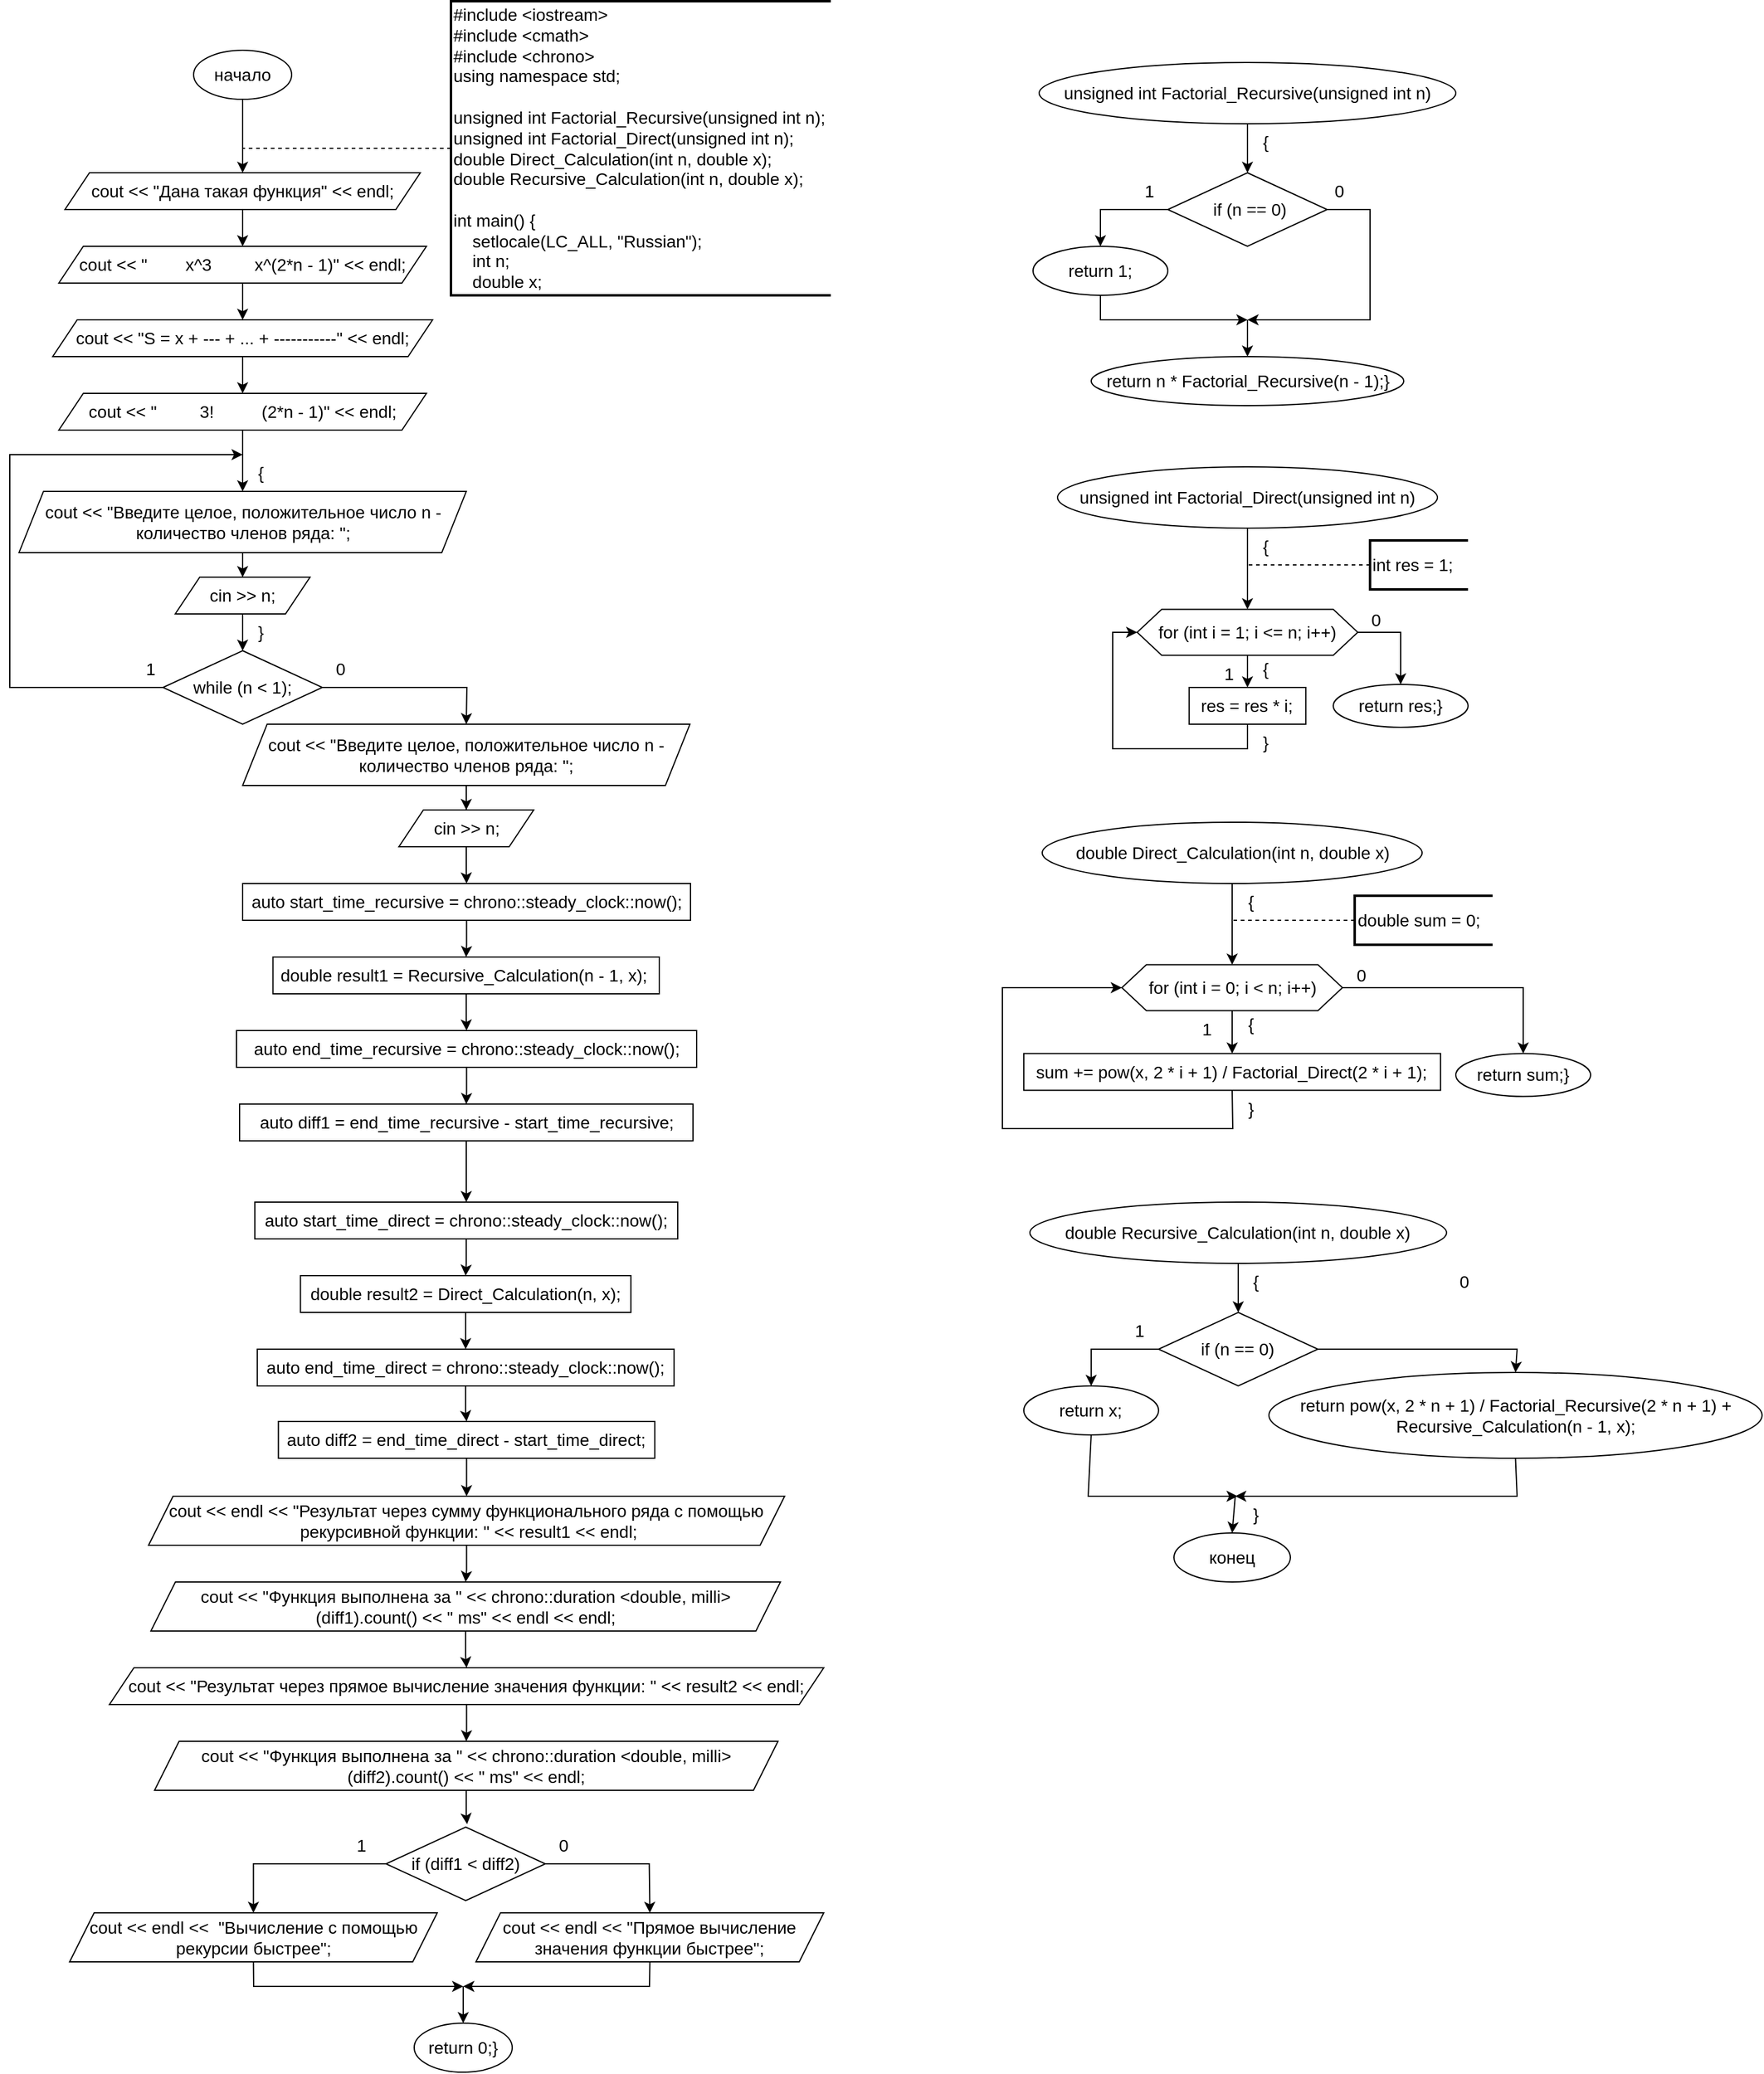 <mxfile version="23.0.2" type="github">
  <diagram name="Страница — 1" id="iy4FejI6_0Sh6tDtgVHV">
    <mxGraphModel dx="2772" dy="1566" grid="1" gridSize="10" guides="1" tooltips="1" connect="1" arrows="1" fold="1" page="1" pageScale="1" pageWidth="827" pageHeight="1169" math="0" shadow="0">
      <root>
        <mxCell id="0" />
        <mxCell id="1" parent="0" />
        <mxCell id="2a4HdgNqKfl-SDhQHy7p-7" style="edgeStyle=orthogonalEdgeStyle;rounded=0;orthogonalLoop=1;jettySize=auto;html=1;entryX=0.5;entryY=0;entryDx=0;entryDy=0;" edge="1" parent="1" source="2a4HdgNqKfl-SDhQHy7p-1" target="2a4HdgNqKfl-SDhQHy7p-3">
          <mxGeometry relative="1" as="geometry" />
        </mxCell>
        <mxCell id="2a4HdgNqKfl-SDhQHy7p-1" value="начало" style="ellipse;whiteSpace=wrap;html=1;fontSize=14;" vertex="1" parent="1">
          <mxGeometry x="300" y="50" width="80" height="40" as="geometry" />
        </mxCell>
        <mxCell id="2a4HdgNqKfl-SDhQHy7p-2" value="&lt;div style=&quot;font-size: 14px;&quot;&gt;#include &amp;lt;iostream&amp;gt;&lt;/div&gt;&lt;div style=&quot;font-size: 14px;&quot;&gt;#include &amp;lt;cmath&amp;gt;&lt;/div&gt;&lt;div style=&quot;font-size: 14px;&quot;&gt;#include &amp;lt;chrono&amp;gt;&lt;/div&gt;&lt;div style=&quot;font-size: 14px;&quot;&gt;using namespace std;&lt;/div&gt;&lt;div style=&quot;font-size: 14px;&quot;&gt;&lt;br style=&quot;font-size: 14px;&quot;&gt;&lt;/div&gt;&lt;div style=&quot;font-size: 14px;&quot;&gt;unsigned int Factorial_Recursive(unsigned int n);&lt;/div&gt;&lt;div style=&quot;font-size: 14px;&quot;&gt;unsigned int Factorial_Direct(unsigned int n);&lt;/div&gt;&lt;div style=&quot;font-size: 14px;&quot;&gt;double Direct_Calculation(int n, double x);&lt;/div&gt;&lt;div style=&quot;font-size: 14px;&quot;&gt;double Recursive_Calculation(int n, double x);&lt;/div&gt;&lt;div style=&quot;font-size: 14px;&quot;&gt;&lt;br style=&quot;font-size: 14px;&quot;&gt;&lt;/div&gt;&lt;div style=&quot;font-size: 14px;&quot;&gt;int main() {&lt;/div&gt;&lt;div style=&quot;font-size: 14px;&quot;&gt;&amp;nbsp; &amp;nbsp; setlocale(LC_ALL, &quot;Russian&quot;);&lt;/div&gt;&lt;div style=&quot;font-size: 14px;&quot;&gt;&amp;nbsp; &amp;nbsp; int n;&lt;/div&gt;&lt;div style=&quot;font-size: 14px;&quot;&gt;&amp;nbsp; &amp;nbsp; double x;&lt;/div&gt;" style="strokeWidth=2;html=1;shape=mxgraph.flowchart.annotation_1;align=left;pointerEvents=1;fontSize=14;" vertex="1" parent="1">
          <mxGeometry x="510" y="10" width="310" height="240" as="geometry" />
        </mxCell>
        <mxCell id="2a4HdgNqKfl-SDhQHy7p-9" style="edgeStyle=orthogonalEdgeStyle;rounded=0;orthogonalLoop=1;jettySize=auto;html=1;entryX=0.5;entryY=0;entryDx=0;entryDy=0;" edge="1" parent="1" source="2a4HdgNqKfl-SDhQHy7p-3" target="2a4HdgNqKfl-SDhQHy7p-4">
          <mxGeometry relative="1" as="geometry" />
        </mxCell>
        <mxCell id="2a4HdgNqKfl-SDhQHy7p-3" value="cout &amp;lt;&amp;lt; &quot;Дана такая функция&quot; &amp;lt;&amp;lt; endl;" style="shape=parallelogram;perimeter=parallelogramPerimeter;whiteSpace=wrap;html=1;fixedSize=1;fontSize=14;" vertex="1" parent="1">
          <mxGeometry x="195" y="150" width="290" height="30" as="geometry" />
        </mxCell>
        <mxCell id="2a4HdgNqKfl-SDhQHy7p-10" style="edgeStyle=orthogonalEdgeStyle;rounded=0;orthogonalLoop=1;jettySize=auto;html=1;entryX=0.5;entryY=0;entryDx=0;entryDy=0;" edge="1" parent="1" source="2a4HdgNqKfl-SDhQHy7p-4" target="2a4HdgNqKfl-SDhQHy7p-5">
          <mxGeometry relative="1" as="geometry" />
        </mxCell>
        <mxCell id="2a4HdgNqKfl-SDhQHy7p-4" value="cout &amp;lt;&amp;lt; &quot;&amp;nbsp; &amp;nbsp; &amp;nbsp; &amp;nbsp; x^3&amp;nbsp; &amp;nbsp; &amp;nbsp; &amp;nbsp; &amp;nbsp;x^(2*n - 1)&quot; &amp;lt;&amp;lt; endl;" style="shape=parallelogram;perimeter=parallelogramPerimeter;whiteSpace=wrap;html=1;fixedSize=1;fontSize=14;" vertex="1" parent="1">
          <mxGeometry x="190" y="210" width="300" height="30" as="geometry" />
        </mxCell>
        <mxCell id="2a4HdgNqKfl-SDhQHy7p-11" style="edgeStyle=orthogonalEdgeStyle;rounded=0;orthogonalLoop=1;jettySize=auto;html=1;entryX=0.5;entryY=0;entryDx=0;entryDy=0;" edge="1" parent="1" source="2a4HdgNqKfl-SDhQHy7p-5" target="2a4HdgNqKfl-SDhQHy7p-6">
          <mxGeometry relative="1" as="geometry" />
        </mxCell>
        <mxCell id="2a4HdgNqKfl-SDhQHy7p-5" value="cout &amp;lt;&amp;lt; &quot;S = x + --- + ... + -----------&quot; &amp;lt;&amp;lt; endl;" style="shape=parallelogram;perimeter=parallelogramPerimeter;whiteSpace=wrap;html=1;fixedSize=1;fontSize=14;" vertex="1" parent="1">
          <mxGeometry x="185" y="270" width="310" height="30" as="geometry" />
        </mxCell>
        <mxCell id="2a4HdgNqKfl-SDhQHy7p-15" style="edgeStyle=orthogonalEdgeStyle;rounded=0;orthogonalLoop=1;jettySize=auto;html=1;entryX=0.5;entryY=0;entryDx=0;entryDy=0;" edge="1" parent="1" source="2a4HdgNqKfl-SDhQHy7p-6" target="2a4HdgNqKfl-SDhQHy7p-13">
          <mxGeometry relative="1" as="geometry" />
        </mxCell>
        <mxCell id="2a4HdgNqKfl-SDhQHy7p-6" value="cout &amp;lt;&amp;lt; &quot;&amp;nbsp; &amp;nbsp; &amp;nbsp; &amp;nbsp; &amp;nbsp;3!&amp;nbsp; &amp;nbsp; &amp;nbsp; &amp;nbsp; &amp;nbsp; (2*n - 1)&quot; &amp;lt;&amp;lt; endl;" style="shape=parallelogram;perimeter=parallelogramPerimeter;whiteSpace=wrap;html=1;fixedSize=1;fontSize=14;" vertex="1" parent="1">
          <mxGeometry x="190" y="330" width="300" height="30" as="geometry" />
        </mxCell>
        <mxCell id="2a4HdgNqKfl-SDhQHy7p-8" value="" style="endArrow=none;dashed=1;html=1;rounded=0;exitX=0;exitY=0.5;exitDx=0;exitDy=0;exitPerimeter=0;" edge="1" parent="1" source="2a4HdgNqKfl-SDhQHy7p-2">
          <mxGeometry width="50" height="50" relative="1" as="geometry">
            <mxPoint x="520" y="190" as="sourcePoint" />
            <mxPoint x="340" y="130" as="targetPoint" />
          </mxGeometry>
        </mxCell>
        <mxCell id="2a4HdgNqKfl-SDhQHy7p-12" style="edgeStyle=orthogonalEdgeStyle;rounded=0;orthogonalLoop=1;jettySize=auto;html=1;entryX=0.5;entryY=0;entryDx=0;entryDy=0;" edge="1" parent="1" source="2a4HdgNqKfl-SDhQHy7p-13" target="2a4HdgNqKfl-SDhQHy7p-14">
          <mxGeometry relative="1" as="geometry" />
        </mxCell>
        <mxCell id="2a4HdgNqKfl-SDhQHy7p-13" value="cout &amp;lt;&amp;lt; &quot;Введите целое, положительное число n - количество членов ряда: &quot;;" style="shape=parallelogram;perimeter=parallelogramPerimeter;whiteSpace=wrap;html=1;fixedSize=1;fontSize=14;" vertex="1" parent="1">
          <mxGeometry x="157.5" y="410" width="365" height="50" as="geometry" />
        </mxCell>
        <mxCell id="2a4HdgNqKfl-SDhQHy7p-17" style="edgeStyle=orthogonalEdgeStyle;rounded=0;orthogonalLoop=1;jettySize=auto;html=1;entryX=0.5;entryY=0;entryDx=0;entryDy=0;" edge="1" parent="1" source="2a4HdgNqKfl-SDhQHy7p-14" target="2a4HdgNqKfl-SDhQHy7p-16">
          <mxGeometry relative="1" as="geometry" />
        </mxCell>
        <mxCell id="2a4HdgNqKfl-SDhQHy7p-14" value="cin &amp;gt;&amp;gt; n;" style="shape=parallelogram;perimeter=parallelogramPerimeter;whiteSpace=wrap;html=1;fixedSize=1;fontSize=14;" vertex="1" parent="1">
          <mxGeometry x="285" y="480" width="110" height="30" as="geometry" />
        </mxCell>
        <mxCell id="2a4HdgNqKfl-SDhQHy7p-16" value="&lt;font style=&quot;font-size: 14px;&quot;&gt;while (n &amp;lt; 1);&lt;/font&gt;" style="rhombus;whiteSpace=wrap;html=1;" vertex="1" parent="1">
          <mxGeometry x="275" y="540" width="130" height="60" as="geometry" />
        </mxCell>
        <mxCell id="2a4HdgNqKfl-SDhQHy7p-18" value="" style="endArrow=classic;html=1;rounded=0;exitX=0;exitY=0.5;exitDx=0;exitDy=0;" edge="1" parent="1" source="2a4HdgNqKfl-SDhQHy7p-16">
          <mxGeometry width="50" height="50" relative="1" as="geometry">
            <mxPoint x="510" y="450" as="sourcePoint" />
            <mxPoint x="340" y="380" as="targetPoint" />
            <Array as="points">
              <mxPoint x="150" y="570" />
              <mxPoint x="150" y="380" />
            </Array>
          </mxGeometry>
        </mxCell>
        <mxCell id="2a4HdgNqKfl-SDhQHy7p-19" value="&lt;font style=&quot;font-size: 14px;&quot;&gt;{&lt;/font&gt;" style="text;html=1;strokeColor=none;fillColor=none;align=center;verticalAlign=middle;whiteSpace=wrap;rounded=0;" vertex="1" parent="1">
          <mxGeometry x="340" y="380" width="30" height="30" as="geometry" />
        </mxCell>
        <mxCell id="2a4HdgNqKfl-SDhQHy7p-20" value="&lt;font style=&quot;font-size: 14px;&quot;&gt;}&lt;/font&gt;" style="text;html=1;strokeColor=none;fillColor=none;align=center;verticalAlign=middle;whiteSpace=wrap;rounded=0;" vertex="1" parent="1">
          <mxGeometry x="340" y="510" width="30" height="30" as="geometry" />
        </mxCell>
        <mxCell id="2a4HdgNqKfl-SDhQHy7p-21" value="&lt;font style=&quot;font-size: 14px;&quot;&gt;1&lt;/font&gt;" style="text;html=1;strokeColor=none;fillColor=none;align=center;verticalAlign=middle;whiteSpace=wrap;rounded=0;" vertex="1" parent="1">
          <mxGeometry x="250" y="540" width="30" height="30" as="geometry" />
        </mxCell>
        <mxCell id="2a4HdgNqKfl-SDhQHy7p-22" value="&lt;font style=&quot;font-size: 14px;&quot;&gt;0&lt;/font&gt;" style="text;html=1;strokeColor=none;fillColor=none;align=center;verticalAlign=middle;whiteSpace=wrap;rounded=0;" vertex="1" parent="1">
          <mxGeometry x="405" y="540" width="30" height="30" as="geometry" />
        </mxCell>
        <mxCell id="2a4HdgNqKfl-SDhQHy7p-23" style="edgeStyle=orthogonalEdgeStyle;rounded=0;orthogonalLoop=1;jettySize=auto;html=1;entryX=0.5;entryY=0;entryDx=0;entryDy=0;" edge="1" parent="1" source="2a4HdgNqKfl-SDhQHy7p-24" target="2a4HdgNqKfl-SDhQHy7p-25">
          <mxGeometry relative="1" as="geometry" />
        </mxCell>
        <mxCell id="2a4HdgNqKfl-SDhQHy7p-24" value="cout &amp;lt;&amp;lt; &quot;Введите целое, положительное число n - количество членов ряда: &quot;;" style="shape=parallelogram;perimeter=parallelogramPerimeter;whiteSpace=wrap;html=1;fixedSize=1;fontSize=14;" vertex="1" parent="1">
          <mxGeometry x="340" y="600" width="365" height="50" as="geometry" />
        </mxCell>
        <mxCell id="2a4HdgNqKfl-SDhQHy7p-29" style="edgeStyle=orthogonalEdgeStyle;rounded=0;orthogonalLoop=1;jettySize=auto;html=1;entryX=0.5;entryY=0;entryDx=0;entryDy=0;" edge="1" parent="1" source="2a4HdgNqKfl-SDhQHy7p-25" target="2a4HdgNqKfl-SDhQHy7p-28">
          <mxGeometry relative="1" as="geometry" />
        </mxCell>
        <mxCell id="2a4HdgNqKfl-SDhQHy7p-25" value="cin &amp;gt;&amp;gt; n;" style="shape=parallelogram;perimeter=parallelogramPerimeter;whiteSpace=wrap;html=1;fixedSize=1;fontSize=14;" vertex="1" parent="1">
          <mxGeometry x="467.5" y="670" width="110" height="30" as="geometry" />
        </mxCell>
        <mxCell id="2a4HdgNqKfl-SDhQHy7p-27" value="" style="endArrow=classic;html=1;rounded=0;exitX=1;exitY=0.5;exitDx=0;exitDy=0;entryX=0.5;entryY=0;entryDx=0;entryDy=0;" edge="1" parent="1" source="2a4HdgNqKfl-SDhQHy7p-16" target="2a4HdgNqKfl-SDhQHy7p-24">
          <mxGeometry width="50" height="50" relative="1" as="geometry">
            <mxPoint x="630" y="560" as="sourcePoint" />
            <mxPoint x="680" y="510" as="targetPoint" />
            <Array as="points">
              <mxPoint x="523" y="570" />
            </Array>
          </mxGeometry>
        </mxCell>
        <mxCell id="2a4HdgNqKfl-SDhQHy7p-33" style="edgeStyle=orthogonalEdgeStyle;rounded=0;orthogonalLoop=1;jettySize=auto;html=1;entryX=0.5;entryY=0;entryDx=0;entryDy=0;" edge="1" parent="1" source="2a4HdgNqKfl-SDhQHy7p-28" target="2a4HdgNqKfl-SDhQHy7p-30">
          <mxGeometry relative="1" as="geometry" />
        </mxCell>
        <mxCell id="2a4HdgNqKfl-SDhQHy7p-28" value="&lt;font style=&quot;font-size: 14px;&quot;&gt;auto start_time_recursive = chrono::steady_clock::now();&lt;/font&gt;" style="rounded=0;whiteSpace=wrap;html=1;" vertex="1" parent="1">
          <mxGeometry x="340" y="730" width="365.5" height="30" as="geometry" />
        </mxCell>
        <mxCell id="2a4HdgNqKfl-SDhQHy7p-34" style="edgeStyle=orthogonalEdgeStyle;rounded=0;orthogonalLoop=1;jettySize=auto;html=1;entryX=0.5;entryY=0;entryDx=0;entryDy=0;" edge="1" parent="1" source="2a4HdgNqKfl-SDhQHy7p-30" target="2a4HdgNqKfl-SDhQHy7p-31">
          <mxGeometry relative="1" as="geometry" />
        </mxCell>
        <mxCell id="2a4HdgNqKfl-SDhQHy7p-30" value="&lt;font style=&quot;font-size: 14px;&quot;&gt;double result1 = Recursive_Calculation(n - 1, x);&amp;nbsp;&lt;/font&gt;" style="rounded=0;whiteSpace=wrap;html=1;" vertex="1" parent="1">
          <mxGeometry x="364.75" y="790" width="315.25" height="30" as="geometry" />
        </mxCell>
        <mxCell id="2a4HdgNqKfl-SDhQHy7p-35" style="edgeStyle=orthogonalEdgeStyle;rounded=0;orthogonalLoop=1;jettySize=auto;html=1;entryX=0.5;entryY=0;entryDx=0;entryDy=0;" edge="1" parent="1" source="2a4HdgNqKfl-SDhQHy7p-31" target="2a4HdgNqKfl-SDhQHy7p-32">
          <mxGeometry relative="1" as="geometry" />
        </mxCell>
        <mxCell id="2a4HdgNqKfl-SDhQHy7p-31" value="&lt;font style=&quot;font-size: 14px;&quot;&gt;auto end_time_recursive = chrono::steady_clock::now();&lt;/font&gt;" style="rounded=0;whiteSpace=wrap;html=1;" vertex="1" parent="1">
          <mxGeometry x="335" y="850" width="375.5" height="30" as="geometry" />
        </mxCell>
        <mxCell id="2a4HdgNqKfl-SDhQHy7p-43" style="edgeStyle=orthogonalEdgeStyle;rounded=0;orthogonalLoop=1;jettySize=auto;html=1;entryX=0.5;entryY=0;entryDx=0;entryDy=0;" edge="1" parent="1" source="2a4HdgNqKfl-SDhQHy7p-32" target="2a4HdgNqKfl-SDhQHy7p-37">
          <mxGeometry relative="1" as="geometry" />
        </mxCell>
        <mxCell id="2a4HdgNqKfl-SDhQHy7p-32" value="&lt;font style=&quot;font-size: 14px;&quot;&gt;auto diff1 = end_time_recursive - start_time_recursive;&lt;/font&gt;" style="rounded=0;whiteSpace=wrap;html=1;" vertex="1" parent="1">
          <mxGeometry x="337.5" y="910" width="370" height="30" as="geometry" />
        </mxCell>
        <mxCell id="2a4HdgNqKfl-SDhQHy7p-36" style="edgeStyle=orthogonalEdgeStyle;rounded=0;orthogonalLoop=1;jettySize=auto;html=1;entryX=0.5;entryY=0;entryDx=0;entryDy=0;" edge="1" parent="1" source="2a4HdgNqKfl-SDhQHy7p-37" target="2a4HdgNqKfl-SDhQHy7p-39">
          <mxGeometry relative="1" as="geometry" />
        </mxCell>
        <mxCell id="2a4HdgNqKfl-SDhQHy7p-37" value="&lt;font style=&quot;font-size: 14px;&quot;&gt;auto start_time_direct = chrono::steady_clock::now();&lt;/font&gt;" style="rounded=0;whiteSpace=wrap;html=1;" vertex="1" parent="1">
          <mxGeometry x="349.94" y="990" width="345.13" height="30" as="geometry" />
        </mxCell>
        <mxCell id="2a4HdgNqKfl-SDhQHy7p-38" style="edgeStyle=orthogonalEdgeStyle;rounded=0;orthogonalLoop=1;jettySize=auto;html=1;entryX=0.5;entryY=0;entryDx=0;entryDy=0;" edge="1" parent="1" source="2a4HdgNqKfl-SDhQHy7p-39" target="2a4HdgNqKfl-SDhQHy7p-41">
          <mxGeometry relative="1" as="geometry" />
        </mxCell>
        <mxCell id="2a4HdgNqKfl-SDhQHy7p-39" value="&lt;font style=&quot;font-size: 14px;&quot;&gt;double result2 = Direct_Calculation(n, x);&lt;/font&gt;" style="rounded=0;whiteSpace=wrap;html=1;" vertex="1" parent="1">
          <mxGeometry x="387.19" y="1050" width="269.63" height="30" as="geometry" />
        </mxCell>
        <mxCell id="2a4HdgNqKfl-SDhQHy7p-40" style="edgeStyle=orthogonalEdgeStyle;rounded=0;orthogonalLoop=1;jettySize=auto;html=1;entryX=0.5;entryY=0;entryDx=0;entryDy=0;" edge="1" parent="1" source="2a4HdgNqKfl-SDhQHy7p-41" target="2a4HdgNqKfl-SDhQHy7p-42">
          <mxGeometry relative="1" as="geometry" />
        </mxCell>
        <mxCell id="2a4HdgNqKfl-SDhQHy7p-41" value="&lt;font style=&quot;font-size: 14px;&quot;&gt;auto end_time_direct = chrono::steady_clock::now();&lt;/font&gt;" style="rounded=0;whiteSpace=wrap;html=1;" vertex="1" parent="1">
          <mxGeometry x="351.94" y="1110" width="340.13" height="30" as="geometry" />
        </mxCell>
        <mxCell id="2a4HdgNqKfl-SDhQHy7p-48" style="edgeStyle=orthogonalEdgeStyle;rounded=0;orthogonalLoop=1;jettySize=auto;html=1;entryX=0.5;entryY=0;entryDx=0;entryDy=0;" edge="1" parent="1" source="2a4HdgNqKfl-SDhQHy7p-42" target="2a4HdgNqKfl-SDhQHy7p-45">
          <mxGeometry relative="1" as="geometry" />
        </mxCell>
        <mxCell id="2a4HdgNqKfl-SDhQHy7p-42" value="&lt;font style=&quot;font-size: 14px;&quot;&gt;auto diff2 = end_time_direct - start_time_direct;&lt;/font&gt;" style="rounded=0;whiteSpace=wrap;html=1;" vertex="1" parent="1">
          <mxGeometry x="369.19" y="1169" width="307.13" height="30" as="geometry" />
        </mxCell>
        <mxCell id="2a4HdgNqKfl-SDhQHy7p-44" style="edgeStyle=orthogonalEdgeStyle;rounded=0;orthogonalLoop=1;jettySize=auto;html=1;entryX=0.5;entryY=0;entryDx=0;entryDy=0;" edge="1" parent="1" source="2a4HdgNqKfl-SDhQHy7p-45" target="2a4HdgNqKfl-SDhQHy7p-46">
          <mxGeometry relative="1" as="geometry" />
        </mxCell>
        <mxCell id="2a4HdgNqKfl-SDhQHy7p-45" value="cout &amp;lt;&amp;lt; endl &amp;lt;&amp;lt; &quot;Результат через сумму&amp;nbsp;функционального ряда с помощью&lt;br&gt;&amp;nbsp;рекурсивной функции: &quot; &amp;lt;&amp;lt; result1 &amp;lt;&amp;lt; endl;" style="shape=parallelogram;perimeter=parallelogramPerimeter;whiteSpace=wrap;html=1;fixedSize=1;fontSize=14;" vertex="1" parent="1">
          <mxGeometry x="263.23" y="1230" width="519.06" height="40" as="geometry" />
        </mxCell>
        <mxCell id="2a4HdgNqKfl-SDhQHy7p-52" style="edgeStyle=orthogonalEdgeStyle;rounded=0;orthogonalLoop=1;jettySize=auto;html=1;entryX=0.5;entryY=0;entryDx=0;entryDy=0;" edge="1" parent="1" source="2a4HdgNqKfl-SDhQHy7p-46" target="2a4HdgNqKfl-SDhQHy7p-50">
          <mxGeometry relative="1" as="geometry" />
        </mxCell>
        <mxCell id="2a4HdgNqKfl-SDhQHy7p-46" value="cout &amp;lt;&amp;lt; &quot;Функция выполнена за &quot; &amp;lt;&amp;lt;&amp;nbsp;chrono::duration &amp;lt;double, milli&amp;gt;(diff1).count() &amp;lt;&amp;lt; &quot; ms&quot; &amp;lt;&amp;lt; endl &amp;lt;&amp;lt; endl;" style="shape=parallelogram;perimeter=parallelogramPerimeter;whiteSpace=wrap;html=1;fixedSize=1;fontSize=14;" vertex="1" parent="1">
          <mxGeometry x="265.15" y="1300" width="513.71" height="40" as="geometry" />
        </mxCell>
        <mxCell id="2a4HdgNqKfl-SDhQHy7p-49" style="edgeStyle=orthogonalEdgeStyle;rounded=0;orthogonalLoop=1;jettySize=auto;html=1;entryX=0.5;entryY=0;entryDx=0;entryDy=0;" edge="1" parent="1" source="2a4HdgNqKfl-SDhQHy7p-50" target="2a4HdgNqKfl-SDhQHy7p-51">
          <mxGeometry relative="1" as="geometry" />
        </mxCell>
        <mxCell id="2a4HdgNqKfl-SDhQHy7p-50" value="cout &amp;lt;&amp;lt; &quot;Результат через прямое вычисление значения функции: &quot; &amp;lt;&amp;lt; result2 &amp;lt;&amp;lt; endl;" style="shape=parallelogram;perimeter=parallelogramPerimeter;whiteSpace=wrap;html=1;fixedSize=1;fontSize=14;" vertex="1" parent="1">
          <mxGeometry x="231.29" y="1370" width="582.93" height="30" as="geometry" />
        </mxCell>
        <mxCell id="2a4HdgNqKfl-SDhQHy7p-51" value="cout &amp;lt;&amp;lt; &quot;Функция выполнена за &quot; &amp;lt;&amp;lt;&amp;nbsp;chrono::duration &amp;lt;double, milli&amp;gt;(diff2).count() &amp;lt;&amp;lt; &quot; ms&quot; &amp;lt;&amp;lt; endl;" style="shape=parallelogram;perimeter=parallelogramPerimeter;whiteSpace=wrap;html=1;fixedSize=1;fontSize=14;" vertex="1" parent="1">
          <mxGeometry x="268.14" y="1430" width="508.73" height="40" as="geometry" />
        </mxCell>
        <mxCell id="2a4HdgNqKfl-SDhQHy7p-53" value="&lt;font style=&quot;font-size: 14px;&quot;&gt;if (diff1 &amp;lt; diff2)&lt;/font&gt;" style="rhombus;whiteSpace=wrap;html=1;" vertex="1" parent="1">
          <mxGeometry x="457.01" y="1500" width="130" height="60" as="geometry" />
        </mxCell>
        <mxCell id="2a4HdgNqKfl-SDhQHy7p-55" value="cout &amp;lt;&amp;lt; endl &amp;lt;&amp;lt;&amp;nbsp; &quot;Вычисление с помощью рекурсии быстрее&quot;;" style="shape=parallelogram;perimeter=parallelogramPerimeter;whiteSpace=wrap;html=1;fixedSize=1;fontSize=14;" vertex="1" parent="1">
          <mxGeometry x="198.81" y="1570" width="300" height="40" as="geometry" />
        </mxCell>
        <mxCell id="2a4HdgNqKfl-SDhQHy7p-56" value="cout &amp;lt;&amp;lt; endl &amp;lt;&amp;lt; &quot;Прямое вычисление значения функции быстрее&quot;;" style="shape=parallelogram;perimeter=parallelogramPerimeter;whiteSpace=wrap;html=1;fixedSize=1;fontSize=14;" vertex="1" parent="1">
          <mxGeometry x="530.41" y="1570" width="283.81" height="40" as="geometry" />
        </mxCell>
        <mxCell id="2a4HdgNqKfl-SDhQHy7p-57" value="" style="endArrow=classic;html=1;rounded=0;exitX=1;exitY=0.5;exitDx=0;exitDy=0;entryX=0.5;entryY=0;entryDx=0;entryDy=0;" edge="1" parent="1" source="2a4HdgNqKfl-SDhQHy7p-53" target="2a4HdgNqKfl-SDhQHy7p-56">
          <mxGeometry width="50" height="50" relative="1" as="geometry">
            <mxPoint x="583.81" y="1490" as="sourcePoint" />
            <mxPoint x="671.905" y="1570" as="targetPoint" />
            <Array as="points">
              <mxPoint x="671.81" y="1530" />
            </Array>
          </mxGeometry>
        </mxCell>
        <mxCell id="2a4HdgNqKfl-SDhQHy7p-58" value="" style="endArrow=classic;html=1;rounded=0;exitX=0;exitY=0.5;exitDx=0;exitDy=0;entryX=0.5;entryY=0;entryDx=0;entryDy=0;" edge="1" parent="1" source="2a4HdgNqKfl-SDhQHy7p-53" target="2a4HdgNqKfl-SDhQHy7p-55">
          <mxGeometry width="50" height="50" relative="1" as="geometry">
            <mxPoint x="583.81" y="1490" as="sourcePoint" />
            <mxPoint x="633.81" y="1440" as="targetPoint" />
            <Array as="points">
              <mxPoint x="348.81" y="1530" />
            </Array>
          </mxGeometry>
        </mxCell>
        <mxCell id="2a4HdgNqKfl-SDhQHy7p-59" value="&lt;font style=&quot;font-size: 14px;&quot;&gt;1&lt;/font&gt;" style="text;html=1;strokeColor=none;fillColor=none;align=center;verticalAlign=middle;whiteSpace=wrap;rounded=0;" vertex="1" parent="1">
          <mxGeometry x="421.57" y="1500" width="30" height="30" as="geometry" />
        </mxCell>
        <mxCell id="2a4HdgNqKfl-SDhQHy7p-60" value="&lt;font style=&quot;font-size: 14px;&quot;&gt;0&lt;/font&gt;" style="text;html=1;strokeColor=none;fillColor=none;align=center;verticalAlign=middle;whiteSpace=wrap;rounded=0;" vertex="1" parent="1">
          <mxGeometry x="587.01" y="1500" width="30" height="30" as="geometry" />
        </mxCell>
        <mxCell id="2a4HdgNqKfl-SDhQHy7p-61" style="edgeStyle=orthogonalEdgeStyle;rounded=0;orthogonalLoop=1;jettySize=auto;html=1;entryX=0.509;entryY=-0.039;entryDx=0;entryDy=0;entryPerimeter=0;" edge="1" parent="1" source="2a4HdgNqKfl-SDhQHy7p-51" target="2a4HdgNqKfl-SDhQHy7p-53">
          <mxGeometry relative="1" as="geometry" />
        </mxCell>
        <mxCell id="2a4HdgNqKfl-SDhQHy7p-62" value="" style="endArrow=classic;html=1;rounded=0;exitX=0.5;exitY=1;exitDx=0;exitDy=0;" edge="1" parent="1" source="2a4HdgNqKfl-SDhQHy7p-55">
          <mxGeometry width="50" height="50" relative="1" as="geometry">
            <mxPoint x="640" y="1590" as="sourcePoint" />
            <mxPoint x="520" y="1630" as="targetPoint" />
            <Array as="points">
              <mxPoint x="349" y="1630" />
            </Array>
          </mxGeometry>
        </mxCell>
        <mxCell id="2a4HdgNqKfl-SDhQHy7p-63" value="" style="endArrow=classic;html=1;rounded=0;exitX=0.5;exitY=1;exitDx=0;exitDy=0;" edge="1" parent="1" source="2a4HdgNqKfl-SDhQHy7p-56">
          <mxGeometry width="50" height="50" relative="1" as="geometry">
            <mxPoint x="540" y="1600" as="sourcePoint" />
            <mxPoint x="520" y="1630" as="targetPoint" />
            <Array as="points">
              <mxPoint x="672" y="1630" />
            </Array>
          </mxGeometry>
        </mxCell>
        <mxCell id="2a4HdgNqKfl-SDhQHy7p-64" value="return 0;}" style="ellipse;whiteSpace=wrap;html=1;fontSize=14;" vertex="1" parent="1">
          <mxGeometry x="480" y="1660" width="80" height="40" as="geometry" />
        </mxCell>
        <mxCell id="2a4HdgNqKfl-SDhQHy7p-65" value="" style="endArrow=classic;html=1;rounded=0;entryX=0.5;entryY=0;entryDx=0;entryDy=0;" edge="1" parent="1" target="2a4HdgNqKfl-SDhQHy7p-64">
          <mxGeometry width="50" height="50" relative="1" as="geometry">
            <mxPoint x="520" y="1630" as="sourcePoint" />
            <mxPoint x="760" y="1570" as="targetPoint" />
          </mxGeometry>
        </mxCell>
        <mxCell id="2a4HdgNqKfl-SDhQHy7p-68" style="edgeStyle=orthogonalEdgeStyle;rounded=0;orthogonalLoop=1;jettySize=auto;html=1;entryX=0.5;entryY=0;entryDx=0;entryDy=0;" edge="1" parent="1" source="2a4HdgNqKfl-SDhQHy7p-66" target="2a4HdgNqKfl-SDhQHy7p-67">
          <mxGeometry relative="1" as="geometry" />
        </mxCell>
        <mxCell id="2a4HdgNqKfl-SDhQHy7p-66" value="unsigned int Factorial_Recursive(unsigned int n)" style="ellipse;whiteSpace=wrap;html=1;fontSize=14;" vertex="1" parent="1">
          <mxGeometry x="990" y="60" width="340" height="50" as="geometry" />
        </mxCell>
        <mxCell id="2a4HdgNqKfl-SDhQHy7p-67" value="&lt;font style=&quot;font-size: 14px;&quot;&gt;&amp;nbsp;if (n == 0)&lt;/font&gt;" style="rhombus;whiteSpace=wrap;html=1;" vertex="1" parent="1">
          <mxGeometry x="1095" y="150" width="130" height="60" as="geometry" />
        </mxCell>
        <mxCell id="2a4HdgNqKfl-SDhQHy7p-69" value="return 1;" style="ellipse;whiteSpace=wrap;html=1;fontSize=14;" vertex="1" parent="1">
          <mxGeometry x="985" y="210" width="110" height="40" as="geometry" />
        </mxCell>
        <mxCell id="2a4HdgNqKfl-SDhQHy7p-71" value="" style="endArrow=classic;html=1;rounded=0;exitX=0;exitY=0.5;exitDx=0;exitDy=0;entryX=0.5;entryY=0;entryDx=0;entryDy=0;" edge="1" parent="1" source="2a4HdgNqKfl-SDhQHy7p-67" target="2a4HdgNqKfl-SDhQHy7p-69">
          <mxGeometry width="50" height="50" relative="1" as="geometry">
            <mxPoint x="1070" y="180" as="sourcePoint" />
            <mxPoint x="1120" y="130" as="targetPoint" />
            <Array as="points">
              <mxPoint x="1040" y="180" />
            </Array>
          </mxGeometry>
        </mxCell>
        <mxCell id="2a4HdgNqKfl-SDhQHy7p-72" value="" style="endArrow=classic;html=1;rounded=0;exitX=1;exitY=0.5;exitDx=0;exitDy=0;" edge="1" parent="1" source="2a4HdgNqKfl-SDhQHy7p-67">
          <mxGeometry width="50" height="50" relative="1" as="geometry">
            <mxPoint x="1240" y="200" as="sourcePoint" />
            <mxPoint x="1160" y="270" as="targetPoint" />
            <Array as="points">
              <mxPoint x="1260" y="180" />
              <mxPoint x="1260" y="270" />
            </Array>
          </mxGeometry>
        </mxCell>
        <mxCell id="2a4HdgNqKfl-SDhQHy7p-73" value="" style="endArrow=classic;html=1;rounded=0;exitX=0.5;exitY=1;exitDx=0;exitDy=0;" edge="1" parent="1" source="2a4HdgNqKfl-SDhQHy7p-69">
          <mxGeometry width="50" height="50" relative="1" as="geometry">
            <mxPoint x="1240" y="200" as="sourcePoint" />
            <mxPoint x="1160" y="270" as="targetPoint" />
            <Array as="points">
              <mxPoint x="1040" y="270" />
            </Array>
          </mxGeometry>
        </mxCell>
        <mxCell id="2a4HdgNqKfl-SDhQHy7p-74" value="&lt;font style=&quot;font-size: 14px;&quot;&gt;1&lt;/font&gt;" style="text;html=1;strokeColor=none;fillColor=none;align=center;verticalAlign=middle;whiteSpace=wrap;rounded=0;" vertex="1" parent="1">
          <mxGeometry x="1065" y="150" width="30" height="30" as="geometry" />
        </mxCell>
        <mxCell id="2a4HdgNqKfl-SDhQHy7p-75" value="&lt;font style=&quot;font-size: 14px;&quot;&gt;0&lt;/font&gt;" style="text;html=1;strokeColor=none;fillColor=none;align=center;verticalAlign=middle;whiteSpace=wrap;rounded=0;" vertex="1" parent="1">
          <mxGeometry x="1220" y="150" width="30" height="30" as="geometry" />
        </mxCell>
        <mxCell id="2a4HdgNqKfl-SDhQHy7p-76" value="return n * Factorial_Recursive(n - 1);}" style="ellipse;whiteSpace=wrap;html=1;fontSize=14;" vertex="1" parent="1">
          <mxGeometry x="1032.5" y="300" width="255" height="40" as="geometry" />
        </mxCell>
        <mxCell id="2a4HdgNqKfl-SDhQHy7p-77" value="" style="endArrow=classic;html=1;rounded=0;entryX=0.5;entryY=0;entryDx=0;entryDy=0;" edge="1" parent="1" target="2a4HdgNqKfl-SDhQHy7p-76">
          <mxGeometry width="50" height="50" relative="1" as="geometry">
            <mxPoint x="1160" y="270" as="sourcePoint" />
            <mxPoint x="1340" y="200" as="targetPoint" />
          </mxGeometry>
        </mxCell>
        <mxCell id="2a4HdgNqKfl-SDhQHy7p-78" value="&lt;font style=&quot;font-size: 14px;&quot;&gt;{&lt;/font&gt;" style="text;html=1;strokeColor=none;fillColor=none;align=center;verticalAlign=middle;whiteSpace=wrap;rounded=0;" vertex="1" parent="1">
          <mxGeometry x="1160" y="110" width="30" height="30" as="geometry" />
        </mxCell>
        <mxCell id="2a4HdgNqKfl-SDhQHy7p-82" style="edgeStyle=orthogonalEdgeStyle;rounded=0;orthogonalLoop=1;jettySize=auto;html=1;entryX=0.5;entryY=0;entryDx=0;entryDy=0;" edge="1" parent="1" source="2a4HdgNqKfl-SDhQHy7p-79" target="2a4HdgNqKfl-SDhQHy7p-81">
          <mxGeometry relative="1" as="geometry" />
        </mxCell>
        <mxCell id="2a4HdgNqKfl-SDhQHy7p-79" value="unsigned int Factorial_Direct(unsigned int n)" style="ellipse;whiteSpace=wrap;html=1;fontSize=14;" vertex="1" parent="1">
          <mxGeometry x="1005.01" y="390" width="310" height="50" as="geometry" />
        </mxCell>
        <mxCell id="2a4HdgNqKfl-SDhQHy7p-80" value="&lt;div style=&quot;&quot;&gt;int res = 1;&lt;br&gt;&lt;/div&gt;" style="strokeWidth=2;html=1;shape=mxgraph.flowchart.annotation_1;align=left;pointerEvents=1;fontSize=14;" vertex="1" parent="1">
          <mxGeometry x="1260" y="450" width="80" height="40" as="geometry" />
        </mxCell>
        <mxCell id="2a4HdgNqKfl-SDhQHy7p-85" style="edgeStyle=orthogonalEdgeStyle;rounded=0;orthogonalLoop=1;jettySize=auto;html=1;entryX=0.5;entryY=0;entryDx=0;entryDy=0;" edge="1" parent="1" source="2a4HdgNqKfl-SDhQHy7p-81" target="2a4HdgNqKfl-SDhQHy7p-84">
          <mxGeometry relative="1" as="geometry" />
        </mxCell>
        <mxCell id="2a4HdgNqKfl-SDhQHy7p-81" value="&lt;font style=&quot;font-size: 14px;&quot;&gt;for (int i = 1; i &amp;lt;= n; i++)&lt;/font&gt;" style="shape=hexagon;perimeter=hexagonPerimeter2;whiteSpace=wrap;html=1;fixedSize=1;" vertex="1" parent="1">
          <mxGeometry x="1070" y="506.25" width="180" height="37.5" as="geometry" />
        </mxCell>
        <mxCell id="2a4HdgNqKfl-SDhQHy7p-83" value="" style="endArrow=none;dashed=1;html=1;rounded=0;exitX=0;exitY=0.5;exitDx=0;exitDy=0;exitPerimeter=0;" edge="1" parent="1" source="2a4HdgNqKfl-SDhQHy7p-80">
          <mxGeometry width="50" height="50" relative="1" as="geometry">
            <mxPoint x="1330" y="470" as="sourcePoint" />
            <mxPoint x="1160" y="470" as="targetPoint" />
          </mxGeometry>
        </mxCell>
        <mxCell id="2a4HdgNqKfl-SDhQHy7p-84" value="&lt;font style=&quot;font-size: 14px;&quot;&gt;res = res * i;&lt;/font&gt;" style="rounded=0;whiteSpace=wrap;html=1;" vertex="1" parent="1">
          <mxGeometry x="1112.38" y="570" width="95.25" height="30" as="geometry" />
        </mxCell>
        <mxCell id="2a4HdgNqKfl-SDhQHy7p-86" value="&lt;font style=&quot;font-size: 14px;&quot;&gt;{&lt;/font&gt;" style="text;html=1;strokeColor=none;fillColor=none;align=center;verticalAlign=middle;whiteSpace=wrap;rounded=0;" vertex="1" parent="1">
          <mxGeometry x="1160" y="440" width="30" height="30" as="geometry" />
        </mxCell>
        <mxCell id="2a4HdgNqKfl-SDhQHy7p-87" value="&lt;font style=&quot;font-size: 14px;&quot;&gt;{&lt;/font&gt;" style="text;html=1;strokeColor=none;fillColor=none;align=center;verticalAlign=middle;whiteSpace=wrap;rounded=0;" vertex="1" parent="1">
          <mxGeometry x="1160" y="540" width="30" height="30" as="geometry" />
        </mxCell>
        <mxCell id="2a4HdgNqKfl-SDhQHy7p-88" value="" style="endArrow=classic;html=1;rounded=0;exitX=0.5;exitY=1;exitDx=0;exitDy=0;entryX=0;entryY=0.5;entryDx=0;entryDy=0;" edge="1" parent="1" source="2a4HdgNqKfl-SDhQHy7p-84" target="2a4HdgNqKfl-SDhQHy7p-81">
          <mxGeometry width="50" height="50" relative="1" as="geometry">
            <mxPoint x="1015" y="620" as="sourcePoint" />
            <mxPoint x="1065" y="570" as="targetPoint" />
            <Array as="points">
              <mxPoint x="1160" y="620" />
              <mxPoint x="1050" y="620" />
              <mxPoint x="1050" y="525" />
            </Array>
          </mxGeometry>
        </mxCell>
        <mxCell id="2a4HdgNqKfl-SDhQHy7p-89" value="" style="endArrow=classic;html=1;rounded=0;exitX=1;exitY=0.5;exitDx=0;exitDy=0;entryX=0.5;entryY=0;entryDx=0;entryDy=0;" edge="1" parent="1" source="2a4HdgNqKfl-SDhQHy7p-81" target="2a4HdgNqKfl-SDhQHy7p-90">
          <mxGeometry width="50" height="50" relative="1" as="geometry">
            <mxPoint x="1160" y="510" as="sourcePoint" />
            <mxPoint x="1280" y="550" as="targetPoint" />
            <Array as="points">
              <mxPoint x="1285" y="525" />
            </Array>
          </mxGeometry>
        </mxCell>
        <mxCell id="2a4HdgNqKfl-SDhQHy7p-90" value="return res;}" style="ellipse;whiteSpace=wrap;html=1;fontSize=14;" vertex="1" parent="1">
          <mxGeometry x="1230" y="567.5" width="110" height="35" as="geometry" />
        </mxCell>
        <mxCell id="2a4HdgNqKfl-SDhQHy7p-91" style="edgeStyle=orthogonalEdgeStyle;rounded=0;orthogonalLoop=1;jettySize=auto;html=1;entryX=0.5;entryY=0;entryDx=0;entryDy=0;" edge="1" parent="1" source="2a4HdgNqKfl-SDhQHy7p-92" target="2a4HdgNqKfl-SDhQHy7p-95">
          <mxGeometry relative="1" as="geometry" />
        </mxCell>
        <mxCell id="2a4HdgNqKfl-SDhQHy7p-92" value="double Direct_Calculation(int n, double x)" style="ellipse;whiteSpace=wrap;html=1;fontSize=14;" vertex="1" parent="1">
          <mxGeometry x="992.51" y="680" width="310" height="50" as="geometry" />
        </mxCell>
        <mxCell id="2a4HdgNqKfl-SDhQHy7p-93" value="&lt;div style=&quot;&quot;&gt;double sum = 0;&lt;br&gt;&lt;/div&gt;" style="strokeWidth=2;html=1;shape=mxgraph.flowchart.annotation_1;align=left;pointerEvents=1;fontSize=14;" vertex="1" parent="1">
          <mxGeometry x="1247.5" y="740" width="112.5" height="40" as="geometry" />
        </mxCell>
        <mxCell id="2a4HdgNqKfl-SDhQHy7p-94" style="edgeStyle=orthogonalEdgeStyle;rounded=0;orthogonalLoop=1;jettySize=auto;html=1;entryX=0.5;entryY=0;entryDx=0;entryDy=0;" edge="1" parent="1" source="2a4HdgNqKfl-SDhQHy7p-95" target="2a4HdgNqKfl-SDhQHy7p-97">
          <mxGeometry relative="1" as="geometry" />
        </mxCell>
        <mxCell id="2a4HdgNqKfl-SDhQHy7p-95" value="&lt;font style=&quot;font-size: 14px;&quot;&gt;for (int i = 0; i &amp;lt; n; i++)&lt;/font&gt;" style="shape=hexagon;perimeter=hexagonPerimeter2;whiteSpace=wrap;html=1;fixedSize=1;" vertex="1" parent="1">
          <mxGeometry x="1057.5" y="796.25" width="180" height="37.5" as="geometry" />
        </mxCell>
        <mxCell id="2a4HdgNqKfl-SDhQHy7p-96" value="" style="endArrow=none;dashed=1;html=1;rounded=0;exitX=0;exitY=0.5;exitDx=0;exitDy=0;exitPerimeter=0;" edge="1" parent="1" source="2a4HdgNqKfl-SDhQHy7p-93">
          <mxGeometry width="50" height="50" relative="1" as="geometry">
            <mxPoint x="1317.5" y="760" as="sourcePoint" />
            <mxPoint x="1147.5" y="760" as="targetPoint" />
          </mxGeometry>
        </mxCell>
        <mxCell id="2a4HdgNqKfl-SDhQHy7p-97" value="&lt;font style=&quot;font-size: 14px;&quot;&gt;sum += pow(x, 2 * i + 1) / Factorial_Direct(2 * i + 1);&lt;/font&gt;" style="rounded=0;whiteSpace=wrap;html=1;" vertex="1" parent="1">
          <mxGeometry x="977.45" y="868.75" width="340.12" height="30" as="geometry" />
        </mxCell>
        <mxCell id="2a4HdgNqKfl-SDhQHy7p-98" value="&lt;font style=&quot;font-size: 14px;&quot;&gt;{&lt;/font&gt;" style="text;html=1;strokeColor=none;fillColor=none;align=center;verticalAlign=middle;whiteSpace=wrap;rounded=0;" vertex="1" parent="1">
          <mxGeometry x="1147.5" y="730" width="30" height="30" as="geometry" />
        </mxCell>
        <mxCell id="2a4HdgNqKfl-SDhQHy7p-99" value="&lt;font style=&quot;font-size: 14px;&quot;&gt;{&lt;/font&gt;" style="text;html=1;strokeColor=none;fillColor=none;align=center;verticalAlign=middle;whiteSpace=wrap;rounded=0;" vertex="1" parent="1">
          <mxGeometry x="1147.5" y="830" width="30" height="30" as="geometry" />
        </mxCell>
        <mxCell id="2a4HdgNqKfl-SDhQHy7p-100" value="" style="endArrow=classic;html=1;rounded=0;exitX=0.5;exitY=1;exitDx=0;exitDy=0;entryX=0;entryY=0.5;entryDx=0;entryDy=0;" edge="1" parent="1" source="2a4HdgNqKfl-SDhQHy7p-97" target="2a4HdgNqKfl-SDhQHy7p-95">
          <mxGeometry width="50" height="50" relative="1" as="geometry">
            <mxPoint x="1002.5" y="910" as="sourcePoint" />
            <mxPoint x="1052.5" y="860" as="targetPoint" />
            <Array as="points">
              <mxPoint x="1148" y="930" />
              <mxPoint x="960" y="930" />
              <mxPoint x="960" y="815" />
            </Array>
          </mxGeometry>
        </mxCell>
        <mxCell id="2a4HdgNqKfl-SDhQHy7p-101" value="" style="endArrow=classic;html=1;rounded=0;exitX=1;exitY=0.5;exitDx=0;exitDy=0;entryX=0.5;entryY=0;entryDx=0;entryDy=0;" edge="1" parent="1" source="2a4HdgNqKfl-SDhQHy7p-95" target="2a4HdgNqKfl-SDhQHy7p-102">
          <mxGeometry width="50" height="50" relative="1" as="geometry">
            <mxPoint x="1147.5" y="800" as="sourcePoint" />
            <mxPoint x="1267.5" y="840" as="targetPoint" />
            <Array as="points">
              <mxPoint x="1385" y="815" />
            </Array>
          </mxGeometry>
        </mxCell>
        <mxCell id="2a4HdgNqKfl-SDhQHy7p-102" value="return sum;}" style="ellipse;whiteSpace=wrap;html=1;fontSize=14;" vertex="1" parent="1">
          <mxGeometry x="1330" y="868.75" width="110" height="35" as="geometry" />
        </mxCell>
        <mxCell id="2a4HdgNqKfl-SDhQHy7p-103" value="&lt;font style=&quot;font-size: 14px;&quot;&gt;1&lt;/font&gt;" style="text;html=1;strokeColor=none;fillColor=none;align=center;verticalAlign=middle;whiteSpace=wrap;rounded=0;" vertex="1" parent="1">
          <mxGeometry x="1130" y="543.75" width="30" height="30" as="geometry" />
        </mxCell>
        <mxCell id="2a4HdgNqKfl-SDhQHy7p-104" value="&lt;font style=&quot;font-size: 14px;&quot;&gt;}&lt;/font&gt;" style="text;html=1;strokeColor=none;fillColor=none;align=center;verticalAlign=middle;whiteSpace=wrap;rounded=0;" vertex="1" parent="1">
          <mxGeometry x="1160" y="600" width="30" height="30" as="geometry" />
        </mxCell>
        <mxCell id="2a4HdgNqKfl-SDhQHy7p-105" value="&lt;font style=&quot;font-size: 14px;&quot;&gt;}&lt;/font&gt;" style="text;html=1;strokeColor=none;fillColor=none;align=center;verticalAlign=middle;whiteSpace=wrap;rounded=0;" vertex="1" parent="1">
          <mxGeometry x="1147.5" y="898.75" width="30" height="30" as="geometry" />
        </mxCell>
        <mxCell id="2a4HdgNqKfl-SDhQHy7p-106" value="&lt;font style=&quot;font-size: 14px;&quot;&gt;0&lt;/font&gt;" style="text;html=1;strokeColor=none;fillColor=none;align=center;verticalAlign=middle;whiteSpace=wrap;rounded=0;" vertex="1" parent="1">
          <mxGeometry x="1250" y="500" width="30" height="30" as="geometry" />
        </mxCell>
        <mxCell id="2a4HdgNqKfl-SDhQHy7p-107" value="&lt;font style=&quot;font-size: 14px;&quot;&gt;0&lt;/font&gt;" style="text;html=1;strokeColor=none;fillColor=none;align=center;verticalAlign=middle;whiteSpace=wrap;rounded=0;" vertex="1" parent="1">
          <mxGeometry x="1237.5" y="790" width="30" height="30" as="geometry" />
        </mxCell>
        <mxCell id="2a4HdgNqKfl-SDhQHy7p-108" value="&lt;font style=&quot;font-size: 14px;&quot;&gt;1&lt;/font&gt;" style="text;html=1;strokeColor=none;fillColor=none;align=center;verticalAlign=middle;whiteSpace=wrap;rounded=0;" vertex="1" parent="1">
          <mxGeometry x="1112.38" y="833.75" width="30" height="30" as="geometry" />
        </mxCell>
        <mxCell id="2a4HdgNqKfl-SDhQHy7p-109" style="edgeStyle=orthogonalEdgeStyle;rounded=0;orthogonalLoop=1;jettySize=auto;html=1;entryX=0.5;entryY=0;entryDx=0;entryDy=0;" edge="1" parent="1" source="2a4HdgNqKfl-SDhQHy7p-110" target="2a4HdgNqKfl-SDhQHy7p-111">
          <mxGeometry relative="1" as="geometry" />
        </mxCell>
        <mxCell id="2a4HdgNqKfl-SDhQHy7p-110" value="double Recursive_Calculation(int n, double x)" style="ellipse;whiteSpace=wrap;html=1;fontSize=14;" vertex="1" parent="1">
          <mxGeometry x="982.45" y="990" width="340" height="50" as="geometry" />
        </mxCell>
        <mxCell id="2a4HdgNqKfl-SDhQHy7p-111" value="&lt;font style=&quot;font-size: 14px;&quot;&gt;if (n == 0)&lt;/font&gt;" style="rhombus;whiteSpace=wrap;html=1;" vertex="1" parent="1">
          <mxGeometry x="1087.45" y="1080" width="130" height="60" as="geometry" />
        </mxCell>
        <mxCell id="2a4HdgNqKfl-SDhQHy7p-112" value="return x;" style="ellipse;whiteSpace=wrap;html=1;fontSize=14;" vertex="1" parent="1">
          <mxGeometry x="977.45" y="1140" width="110" height="40" as="geometry" />
        </mxCell>
        <mxCell id="2a4HdgNqKfl-SDhQHy7p-113" value="" style="endArrow=classic;html=1;rounded=0;exitX=0;exitY=0.5;exitDx=0;exitDy=0;entryX=0.5;entryY=0;entryDx=0;entryDy=0;" edge="1" parent="1" source="2a4HdgNqKfl-SDhQHy7p-111" target="2a4HdgNqKfl-SDhQHy7p-112">
          <mxGeometry width="50" height="50" relative="1" as="geometry">
            <mxPoint x="1062.45" y="1110" as="sourcePoint" />
            <mxPoint x="1112.45" y="1060" as="targetPoint" />
            <Array as="points">
              <mxPoint x="1032.45" y="1110" />
            </Array>
          </mxGeometry>
        </mxCell>
        <mxCell id="2a4HdgNqKfl-SDhQHy7p-115" value="" style="endArrow=classic;html=1;rounded=0;exitX=0.5;exitY=1;exitDx=0;exitDy=0;" edge="1" parent="1" source="2a4HdgNqKfl-SDhQHy7p-112">
          <mxGeometry width="50" height="50" relative="1" as="geometry">
            <mxPoint x="1232.45" y="1130" as="sourcePoint" />
            <mxPoint x="1152" y="1230" as="targetPoint" />
            <Array as="points">
              <mxPoint x="1030" y="1230" />
            </Array>
          </mxGeometry>
        </mxCell>
        <mxCell id="2a4HdgNqKfl-SDhQHy7p-116" value="&lt;font style=&quot;font-size: 14px;&quot;&gt;1&lt;/font&gt;" style="text;html=1;strokeColor=none;fillColor=none;align=center;verticalAlign=middle;whiteSpace=wrap;rounded=0;" vertex="1" parent="1">
          <mxGeometry x="1057.45" y="1080" width="30" height="30" as="geometry" />
        </mxCell>
        <mxCell id="2a4HdgNqKfl-SDhQHy7p-117" value="&lt;font style=&quot;font-size: 14px;&quot;&gt;0&lt;/font&gt;" style="text;html=1;strokeColor=none;fillColor=none;align=center;verticalAlign=middle;whiteSpace=wrap;rounded=0;" vertex="1" parent="1">
          <mxGeometry x="1322.45" y="1040" width="30" height="30" as="geometry" />
        </mxCell>
        <mxCell id="2a4HdgNqKfl-SDhQHy7p-120" value="&lt;font style=&quot;font-size: 14px;&quot;&gt;{&lt;/font&gt;" style="text;html=1;strokeColor=none;fillColor=none;align=center;verticalAlign=middle;whiteSpace=wrap;rounded=0;" vertex="1" parent="1">
          <mxGeometry x="1152.45" y="1040" width="30" height="30" as="geometry" />
        </mxCell>
        <mxCell id="2a4HdgNqKfl-SDhQHy7p-121" value="return pow(x, 2 * n + 1) / Factorial_Recursive(2 * n + 1) + Recursive_Calculation(n - 1, x);" style="ellipse;whiteSpace=wrap;html=1;fontSize=14;" vertex="1" parent="1">
          <mxGeometry x="1177.5" y="1129" width="402.43" height="70" as="geometry" />
        </mxCell>
        <mxCell id="2a4HdgNqKfl-SDhQHy7p-122" value="" style="endArrow=classic;html=1;rounded=0;exitX=1;exitY=0.5;exitDx=0;exitDy=0;entryX=0.5;entryY=0;entryDx=0;entryDy=0;" edge="1" parent="1" source="2a4HdgNqKfl-SDhQHy7p-111" target="2a4HdgNqKfl-SDhQHy7p-121">
          <mxGeometry width="50" height="50" relative="1" as="geometry">
            <mxPoint x="1287.5" y="1100" as="sourcePoint" />
            <mxPoint x="1337.5" y="1050" as="targetPoint" />
            <Array as="points">
              <mxPoint x="1380" y="1110" />
            </Array>
          </mxGeometry>
        </mxCell>
        <mxCell id="2a4HdgNqKfl-SDhQHy7p-123" value="" style="endArrow=classic;html=1;rounded=0;exitX=0.5;exitY=1;exitDx=0;exitDy=0;" edge="1" parent="1" source="2a4HdgNqKfl-SDhQHy7p-121">
          <mxGeometry width="50" height="50" relative="1" as="geometry">
            <mxPoint x="1290" y="1240" as="sourcePoint" />
            <mxPoint x="1150" y="1230" as="targetPoint" />
            <Array as="points">
              <mxPoint x="1380" y="1230" />
            </Array>
          </mxGeometry>
        </mxCell>
        <mxCell id="2a4HdgNqKfl-SDhQHy7p-124" value="" style="endArrow=classic;html=1;rounded=0;entryX=0.5;entryY=0;entryDx=0;entryDy=0;" edge="1" parent="1" target="2a4HdgNqKfl-SDhQHy7p-125">
          <mxGeometry width="50" height="50" relative="1" as="geometry">
            <mxPoint x="1150" y="1230" as="sourcePoint" />
            <mxPoint x="1150" y="1260" as="targetPoint" />
          </mxGeometry>
        </mxCell>
        <mxCell id="2a4HdgNqKfl-SDhQHy7p-125" value="конец" style="ellipse;whiteSpace=wrap;html=1;fontSize=14;" vertex="1" parent="1">
          <mxGeometry x="1100.01" y="1260" width="95" height="40" as="geometry" />
        </mxCell>
        <mxCell id="2a4HdgNqKfl-SDhQHy7p-126" value="&lt;font style=&quot;font-size: 14px;&quot;&gt;}&lt;/font&gt;" style="text;html=1;strokeColor=none;fillColor=none;align=center;verticalAlign=middle;whiteSpace=wrap;rounded=0;" vertex="1" parent="1">
          <mxGeometry x="1152.45" y="1230" width="30" height="30" as="geometry" />
        </mxCell>
      </root>
    </mxGraphModel>
  </diagram>
</mxfile>
